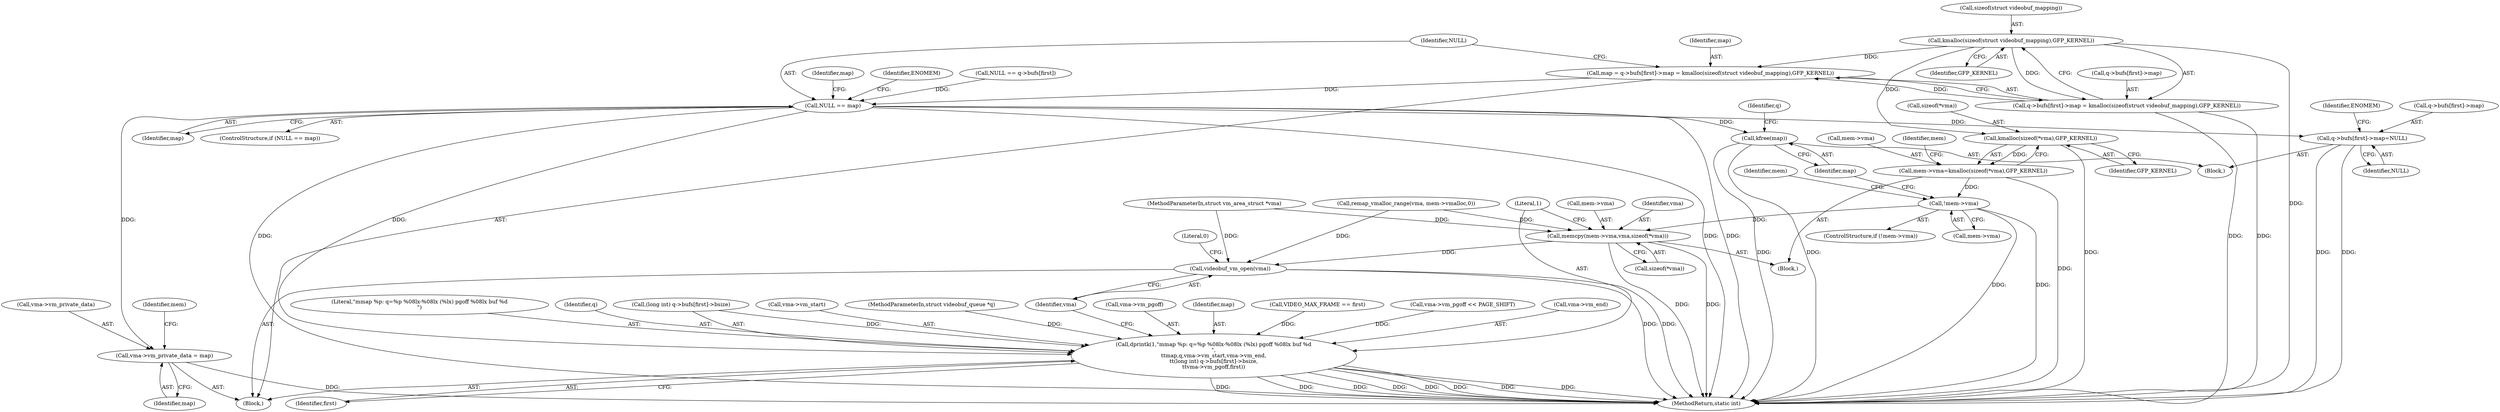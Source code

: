 digraph "1_linux_0b29669c065f60501e7289e1950fa2a618962358@API" {
"1000203" [label="(Call,kmalloc(sizeof(struct videobuf_mapping),GFP_KERNEL))"];
"1000193" [label="(Call,map = q->bufs[first]->map = kmalloc(sizeof(struct videobuf_mapping),GFP_KERNEL))"];
"1000208" [label="(Call,NULL == map)"];
"1000257" [label="(Call,vma->vm_private_data = map)"];
"1000310" [label="(Call,kfree(map))"];
"1000312" [label="(Call,q->bufs[first]->map=NULL)"];
"1000332" [label="(Call,dprintk(1,\"mmap %p: q=%p %08lx-%08lx (%lx) pgoff %08lx buf %d\n\",\n\t\tmap,q,vma->vm_start,vma->vm_end,\n\t\t(long int) q->bufs[first]->bsize,\n\t\tvma->vm_pgoff,first))"];
"1000195" [label="(Call,q->bufs[first]->map = kmalloc(sizeof(struct videobuf_mapping),GFP_KERNEL))"];
"1000299" [label="(Call,kmalloc(sizeof(*vma),GFP_KERNEL))"];
"1000295" [label="(Call,mem->vma=kmalloc(sizeof(*vma),GFP_KERNEL))"];
"1000305" [label="(Call,!mem->vma)"];
"1000324" [label="(Call,memcpy(mem->vma,vma,sizeof(*vma)))"];
"1000356" [label="(Call,videobuf_vm_open(vma))"];
"1000334" [label="(Literal,\"mmap %p: q=%p %08lx-%08lx (%lx) pgoff %08lx buf %d\n\")"];
"1000263" [label="(Identifier,mem)"];
"1000178" [label="(Call,VIDEO_MAX_FRAME == first)"];
"1000203" [label="(Call,kmalloc(sizeof(struct videobuf_mapping),GFP_KERNEL))"];
"1000329" [label="(Call,sizeof(*vma))"];
"1000357" [label="(Identifier,vma)"];
"1000261" [label="(Identifier,map)"];
"1000209" [label="(Identifier,NULL)"];
"1000216" [label="(Identifier,map)"];
"1000195" [label="(Call,q->bufs[first]->map = kmalloc(sizeof(struct videobuf_mapping),GFP_KERNEL))"];
"1000310" [label="(Call,kfree(map))"];
"1000258" [label="(Call,vma->vm_private_data)"];
"1000309" [label="(Block,)"];
"1000311" [label="(Identifier,map)"];
"1000320" [label="(Identifier,NULL)"];
"1000204" [label="(Call,sizeof(struct videobuf_mapping))"];
"1000336" [label="(Identifier,q)"];
"1000303" [label="(Identifier,GFP_KERNEL)"];
"1000296" [label="(Call,mem->vma)"];
"1000356" [label="(Call,videobuf_vm_open(vma))"];
"1000105" [label="(MethodParameterIn,struct vm_area_struct *vma)"];
"1000213" [label="(Identifier,ENOMEM)"];
"1000343" [label="(Call,(long int) q->bufs[first]->bsize)"];
"1000337" [label="(Call,vma->vm_start)"];
"1000196" [label="(Call,q->bufs[first]->map)"];
"1000325" [label="(Call,mem->vma)"];
"1000305" [label="(Call,!mem->vma)"];
"1000328" [label="(Identifier,vma)"];
"1000281" [label="(Call,remap_vmalloc_range(vma, mem->vmalloc,0))"];
"1000316" [label="(Identifier,q)"];
"1000210" [label="(Identifier,map)"];
"1000355" [label="(Identifier,first)"];
"1000104" [label="(MethodParameterIn,struct videobuf_queue *q)"];
"1000304" [label="(ControlStructure,if (!mem->vma))"];
"1000291" [label="(Block,)"];
"1000352" [label="(Call,vma->vm_pgoff)"];
"1000299" [label="(Call,kmalloc(sizeof(*vma),GFP_KERNEL))"];
"1000335" [label="(Identifier,map)"];
"1000193" [label="(Call,map = q->bufs[first]->map = kmalloc(sizeof(struct videobuf_mapping),GFP_KERNEL))"];
"1000333" [label="(Literal,1)"];
"1000312" [label="(Call,q->bufs[first]->map=NULL)"];
"1000106" [label="(Block,)"];
"1000295" [label="(Call,mem->vma=kmalloc(sizeof(*vma),GFP_KERNEL))"];
"1000257" [label="(Call,vma->vm_private_data = map)"];
"1000147" [label="(Call,NULL == q->bufs[first])"];
"1000360" [label="(MethodReturn,static int)"];
"1000313" [label="(Call,q->bufs[first]->map)"];
"1000359" [label="(Literal,0)"];
"1000208" [label="(Call,NULL == map)"];
"1000114" [label="(Call,vma->vm_pgoff << PAGE_SHIFT)"];
"1000323" [label="(Identifier,ENOMEM)"];
"1000300" [label="(Call,sizeof(*vma))"];
"1000324" [label="(Call,memcpy(mem->vma,vma,sizeof(*vma)))"];
"1000206" [label="(Identifier,GFP_KERNEL)"];
"1000207" [label="(ControlStructure,if (NULL == map))"];
"1000332" [label="(Call,dprintk(1,\"mmap %p: q=%p %08lx-%08lx (%lx) pgoff %08lx buf %d\n\",\n\t\tmap,q,vma->vm_start,vma->vm_end,\n\t\t(long int) q->bufs[first]->bsize,\n\t\tvma->vm_pgoff,first))"];
"1000340" [label="(Call,vma->vm_end)"];
"1000307" [label="(Identifier,mem)"];
"1000306" [label="(Call,mem->vma)"];
"1000194" [label="(Identifier,map)"];
"1000326" [label="(Identifier,mem)"];
"1000203" -> "1000195"  [label="AST: "];
"1000203" -> "1000206"  [label="CFG: "];
"1000204" -> "1000203"  [label="AST: "];
"1000206" -> "1000203"  [label="AST: "];
"1000195" -> "1000203"  [label="CFG: "];
"1000203" -> "1000360"  [label="DDG: "];
"1000203" -> "1000193"  [label="DDG: "];
"1000203" -> "1000195"  [label="DDG: "];
"1000203" -> "1000299"  [label="DDG: "];
"1000193" -> "1000106"  [label="AST: "];
"1000193" -> "1000195"  [label="CFG: "];
"1000194" -> "1000193"  [label="AST: "];
"1000195" -> "1000193"  [label="AST: "];
"1000209" -> "1000193"  [label="CFG: "];
"1000195" -> "1000193"  [label="DDG: "];
"1000193" -> "1000208"  [label="DDG: "];
"1000208" -> "1000207"  [label="AST: "];
"1000208" -> "1000210"  [label="CFG: "];
"1000209" -> "1000208"  [label="AST: "];
"1000210" -> "1000208"  [label="AST: "];
"1000213" -> "1000208"  [label="CFG: "];
"1000216" -> "1000208"  [label="CFG: "];
"1000208" -> "1000360"  [label="DDG: "];
"1000208" -> "1000360"  [label="DDG: "];
"1000208" -> "1000360"  [label="DDG: "];
"1000147" -> "1000208"  [label="DDG: "];
"1000208" -> "1000257"  [label="DDG: "];
"1000208" -> "1000310"  [label="DDG: "];
"1000208" -> "1000312"  [label="DDG: "];
"1000208" -> "1000332"  [label="DDG: "];
"1000257" -> "1000106"  [label="AST: "];
"1000257" -> "1000261"  [label="CFG: "];
"1000258" -> "1000257"  [label="AST: "];
"1000261" -> "1000257"  [label="AST: "];
"1000263" -> "1000257"  [label="CFG: "];
"1000257" -> "1000360"  [label="DDG: "];
"1000310" -> "1000309"  [label="AST: "];
"1000310" -> "1000311"  [label="CFG: "];
"1000311" -> "1000310"  [label="AST: "];
"1000316" -> "1000310"  [label="CFG: "];
"1000310" -> "1000360"  [label="DDG: "];
"1000310" -> "1000360"  [label="DDG: "];
"1000312" -> "1000309"  [label="AST: "];
"1000312" -> "1000320"  [label="CFG: "];
"1000313" -> "1000312"  [label="AST: "];
"1000320" -> "1000312"  [label="AST: "];
"1000323" -> "1000312"  [label="CFG: "];
"1000312" -> "1000360"  [label="DDG: "];
"1000312" -> "1000360"  [label="DDG: "];
"1000332" -> "1000106"  [label="AST: "];
"1000332" -> "1000355"  [label="CFG: "];
"1000333" -> "1000332"  [label="AST: "];
"1000334" -> "1000332"  [label="AST: "];
"1000335" -> "1000332"  [label="AST: "];
"1000336" -> "1000332"  [label="AST: "];
"1000337" -> "1000332"  [label="AST: "];
"1000340" -> "1000332"  [label="AST: "];
"1000343" -> "1000332"  [label="AST: "];
"1000352" -> "1000332"  [label="AST: "];
"1000355" -> "1000332"  [label="AST: "];
"1000357" -> "1000332"  [label="CFG: "];
"1000332" -> "1000360"  [label="DDG: "];
"1000332" -> "1000360"  [label="DDG: "];
"1000332" -> "1000360"  [label="DDG: "];
"1000332" -> "1000360"  [label="DDG: "];
"1000332" -> "1000360"  [label="DDG: "];
"1000332" -> "1000360"  [label="DDG: "];
"1000332" -> "1000360"  [label="DDG: "];
"1000332" -> "1000360"  [label="DDG: "];
"1000104" -> "1000332"  [label="DDG: "];
"1000343" -> "1000332"  [label="DDG: "];
"1000114" -> "1000332"  [label="DDG: "];
"1000178" -> "1000332"  [label="DDG: "];
"1000196" -> "1000195"  [label="AST: "];
"1000195" -> "1000360"  [label="DDG: "];
"1000195" -> "1000360"  [label="DDG: "];
"1000299" -> "1000295"  [label="AST: "];
"1000299" -> "1000303"  [label="CFG: "];
"1000300" -> "1000299"  [label="AST: "];
"1000303" -> "1000299"  [label="AST: "];
"1000295" -> "1000299"  [label="CFG: "];
"1000299" -> "1000360"  [label="DDG: "];
"1000299" -> "1000295"  [label="DDG: "];
"1000295" -> "1000291"  [label="AST: "];
"1000296" -> "1000295"  [label="AST: "];
"1000307" -> "1000295"  [label="CFG: "];
"1000295" -> "1000360"  [label="DDG: "];
"1000295" -> "1000305"  [label="DDG: "];
"1000305" -> "1000304"  [label="AST: "];
"1000305" -> "1000306"  [label="CFG: "];
"1000306" -> "1000305"  [label="AST: "];
"1000311" -> "1000305"  [label="CFG: "];
"1000326" -> "1000305"  [label="CFG: "];
"1000305" -> "1000360"  [label="DDG: "];
"1000305" -> "1000360"  [label="DDG: "];
"1000305" -> "1000324"  [label="DDG: "];
"1000324" -> "1000291"  [label="AST: "];
"1000324" -> "1000329"  [label="CFG: "];
"1000325" -> "1000324"  [label="AST: "];
"1000328" -> "1000324"  [label="AST: "];
"1000329" -> "1000324"  [label="AST: "];
"1000333" -> "1000324"  [label="CFG: "];
"1000324" -> "1000360"  [label="DDG: "];
"1000324" -> "1000360"  [label="DDG: "];
"1000281" -> "1000324"  [label="DDG: "];
"1000105" -> "1000324"  [label="DDG: "];
"1000324" -> "1000356"  [label="DDG: "];
"1000356" -> "1000106"  [label="AST: "];
"1000356" -> "1000357"  [label="CFG: "];
"1000357" -> "1000356"  [label="AST: "];
"1000359" -> "1000356"  [label="CFG: "];
"1000356" -> "1000360"  [label="DDG: "];
"1000356" -> "1000360"  [label="DDG: "];
"1000281" -> "1000356"  [label="DDG: "];
"1000105" -> "1000356"  [label="DDG: "];
}
